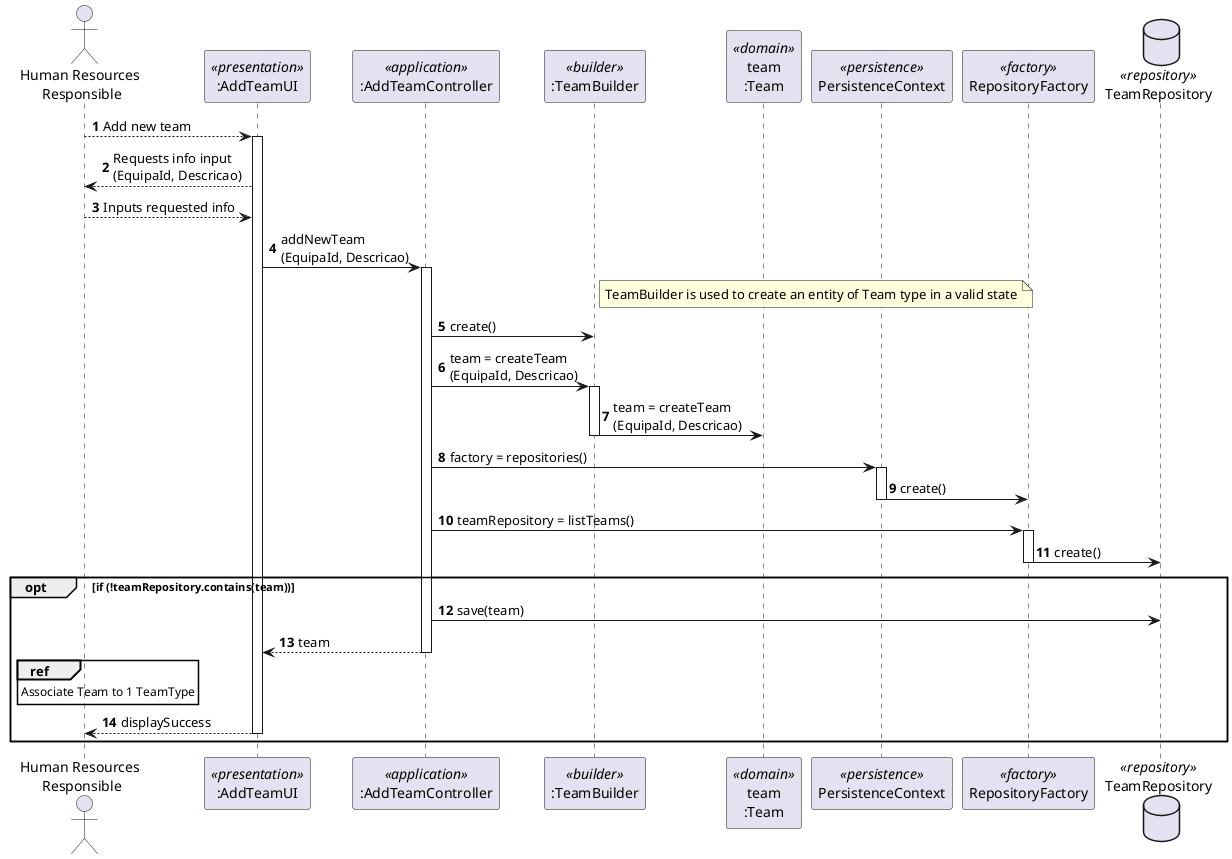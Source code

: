 @startuml
autonumber

actor "Human Resources \nResponsible" as HRR
participant ":AddTeamUI" as ADDTEAMUI <<presentation>>
participant ":AddTeamController" as ADDTEAMCTRL <<application>>
participant ":TeamBuilder" as TEAMBUILDER <<builder>>
participant "team\n:Team" as TEAM <<domain>>
participant PersistenceContext as Persistence <<persistence>>
participant RepositoryFactory as Factory <<factory>>
database TeamRepository as Repository <<repository>>


HRR --> ADDTEAMUI : Add new team
activate ADDTEAMUI
ADDTEAMUI --> HRR : Requests info input \n(EquipaId, Descricao)

HRR --> ADDTEAMUI : Inputs requested info

ADDTEAMUI -> ADDTEAMCTRL : addNewTeam\n(EquipaId, Descricao)
note right of TEAMBUILDER:TeamBuilder is used to create an entity of Team type in a valid state
activate ADDTEAMCTRL
ADDTEAMCTRL -> TEAMBUILDER : create()
ADDTEAMCTRL -> TEAMBUILDER : team = createTeam\n(EquipaId, Descricao)

activate TEAMBUILDER
TEAMBUILDER -> TEAM : team = createTeam\n(EquipaId, Descricao)
deactivate TEAMBUILDER

ADDTEAMCTRL -> Persistence : factory = repositories()
activate Persistence
Persistence -> Factory : create()
deactivate Persistence

ADDTEAMCTRL -> Factory : teamRepository = listTeams()
activate Factory
Factory -> Repository : create()
deactivate Factory

opt if (!teamRepository.contains(team))
ADDTEAMCTRL -> Repository : save(team)

ADDTEAMCTRL --> ADDTEAMUI : team
deactivate TEAMBUILDER
deactivate ADDTEAMCTRL

ref over HRR
Associate Team to 1 TeamType
end ref
ADDTEAMUI --> HRR : displaySuccess
deactivate ADDTEAMUI
end opt

@enduml

